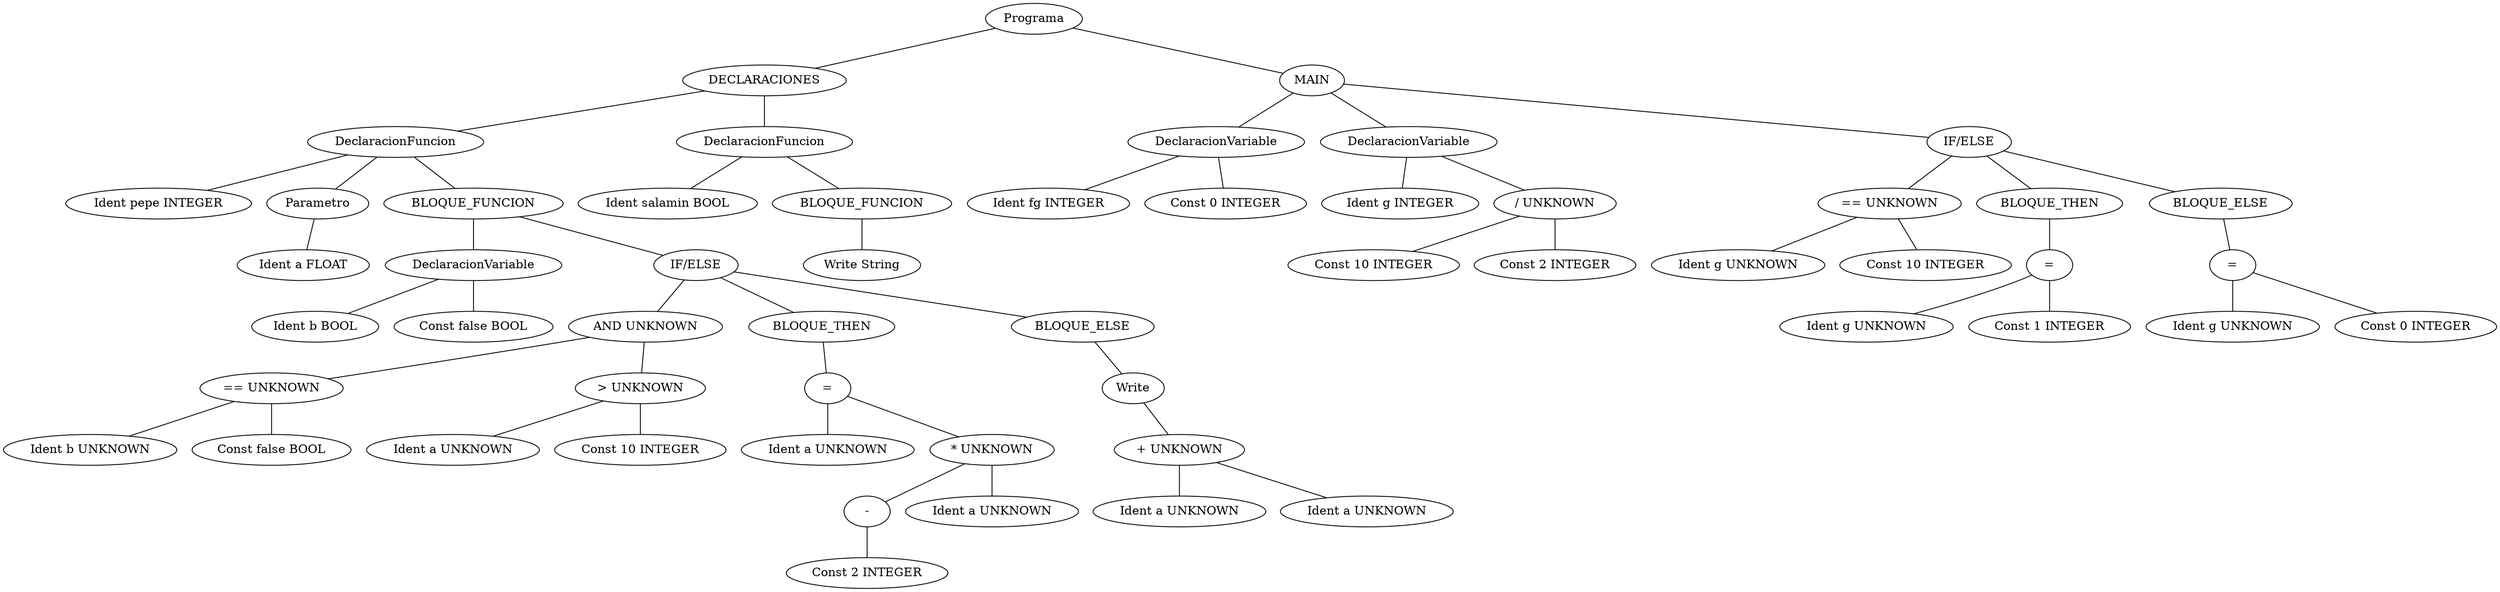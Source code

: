 graph G {1 [label="Programa"]
2 [label="DECLARACIONES"]
1 -- 2
3 [label="DeclaracionFuncion"]
2 -- 3
4 [label="Ident pepe INTEGER"]
3 -- 4
29 [label="Parametro"]
3 -- 29
30 [label="Ident a FLOAT"]
29 -- 30
5 [label="BLOQUE_FUNCION"]
3 -- 5
6 [label="DeclaracionVariable"]
5 -- 6
7 [label="Ident b BOOL"]
6 -- 7
8 [label="Const false BOOL"]
6 -- 8
9 [label="IF/ELSE"]
5 -- 9
10 [label="AND UNKNOWN"]
9 -- 10
11 [label="== UNKNOWN"]
10 -- 11
12 [label="Ident b UNKNOWN"]
11 -- 12
13 [label="Const false BOOL"]
11 -- 13
14 [label="> UNKNOWN"]
10 -- 14
15 [label="Ident a UNKNOWN"]
14 -- 15
16 [label="Const 10 INTEGER"]
14 -- 16
17 [label="BLOQUE_THEN"]
9 -- 17
18 [label="="]
17 -- 18
19 [label="Ident a UNKNOWN"]
18 -- 19
20 [label="* UNKNOWN"]
18 -- 20
21 [label="-"]
20 -- 21
22 [label="Const 2 INTEGER"]
21 -- 22
23 [label="Ident a UNKNOWN"]
20 -- 23
24 [label="BLOQUE_ELSE"]
9 -- 24
25 [label="Write"]
24 -- 25
26 [label="+ UNKNOWN"]
25 -- 26
27 [label="Ident a UNKNOWN"]
26 -- 27
28 [label="Ident a UNKNOWN"]
26 -- 28
31 [label="DeclaracionFuncion"]
2 -- 31
32 [label="Ident salamin BOOL"]
31 -- 32
33 [label="BLOQUE_FUNCION"]
31 -- 33
34 [label="Write String"]
33 -- 34
35 [label="MAIN"]
1 -- 35
36 [label="DeclaracionVariable"]
35 -- 36
37 [label="Ident fg INTEGER"]
36 -- 37
38 [label="Const 0 INTEGER"]
36 -- 38
39 [label="DeclaracionVariable"]
35 -- 39
40 [label="Ident g INTEGER"]
39 -- 40
41 [label="/ UNKNOWN"]
39 -- 41
42 [label="Const 10 INTEGER"]
41 -- 42
43 [label="Const 2 INTEGER"]
41 -- 43
44 [label="IF/ELSE"]
35 -- 44
45 [label="== UNKNOWN"]
44 -- 45
46 [label="Ident g UNKNOWN"]
45 -- 46
47 [label="Const 10 INTEGER"]
45 -- 47
48 [label="BLOQUE_THEN"]
44 -- 48
49 [label="="]
48 -- 49
50 [label="Ident g UNKNOWN"]
49 -- 50
51 [label="Const 1 INTEGER"]
49 -- 51
52 [label="BLOQUE_ELSE"]
44 -- 52
53 [label="="]
52 -- 53
54 [label="Ident g UNKNOWN"]
53 -- 54
55 [label="Const 0 INTEGER"]
53 -- 55
}
